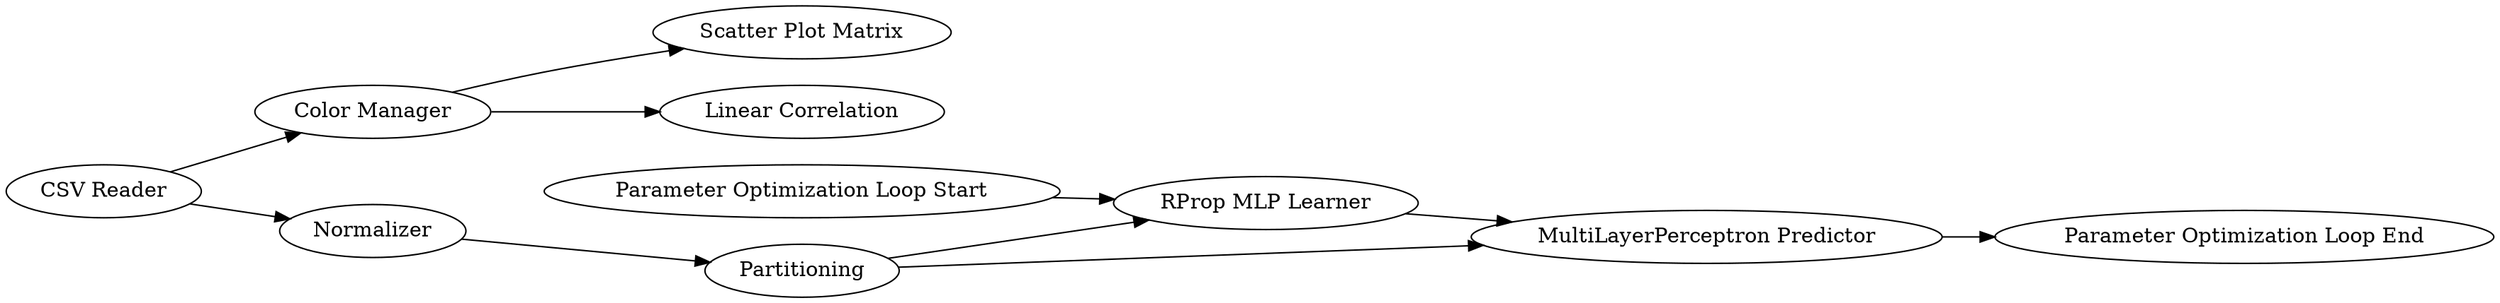 digraph {
	1 [label="CSV Reader"]
	2 [label="Color Manager"]
	3 [label="Scatter Plot Matrix"]
	4 [label="Linear Correlation"]
	5 [label=Normalizer]
	6 [label=Partitioning]
	7 [label="RProp MLP Learner"]
	8 [label="MultiLayerPerceptron Predictor"]
	9 [label="Parameter Optimization Loop Start"]
	10 [label="Parameter Optimization Loop End"]
	1 -> 2
	1 -> 5
	2 -> 3
	2 -> 4
	5 -> 6
	6 -> 7
	6 -> 8
	7 -> 8
	8 -> 10
	9 -> 7
	rankdir=LR
}
